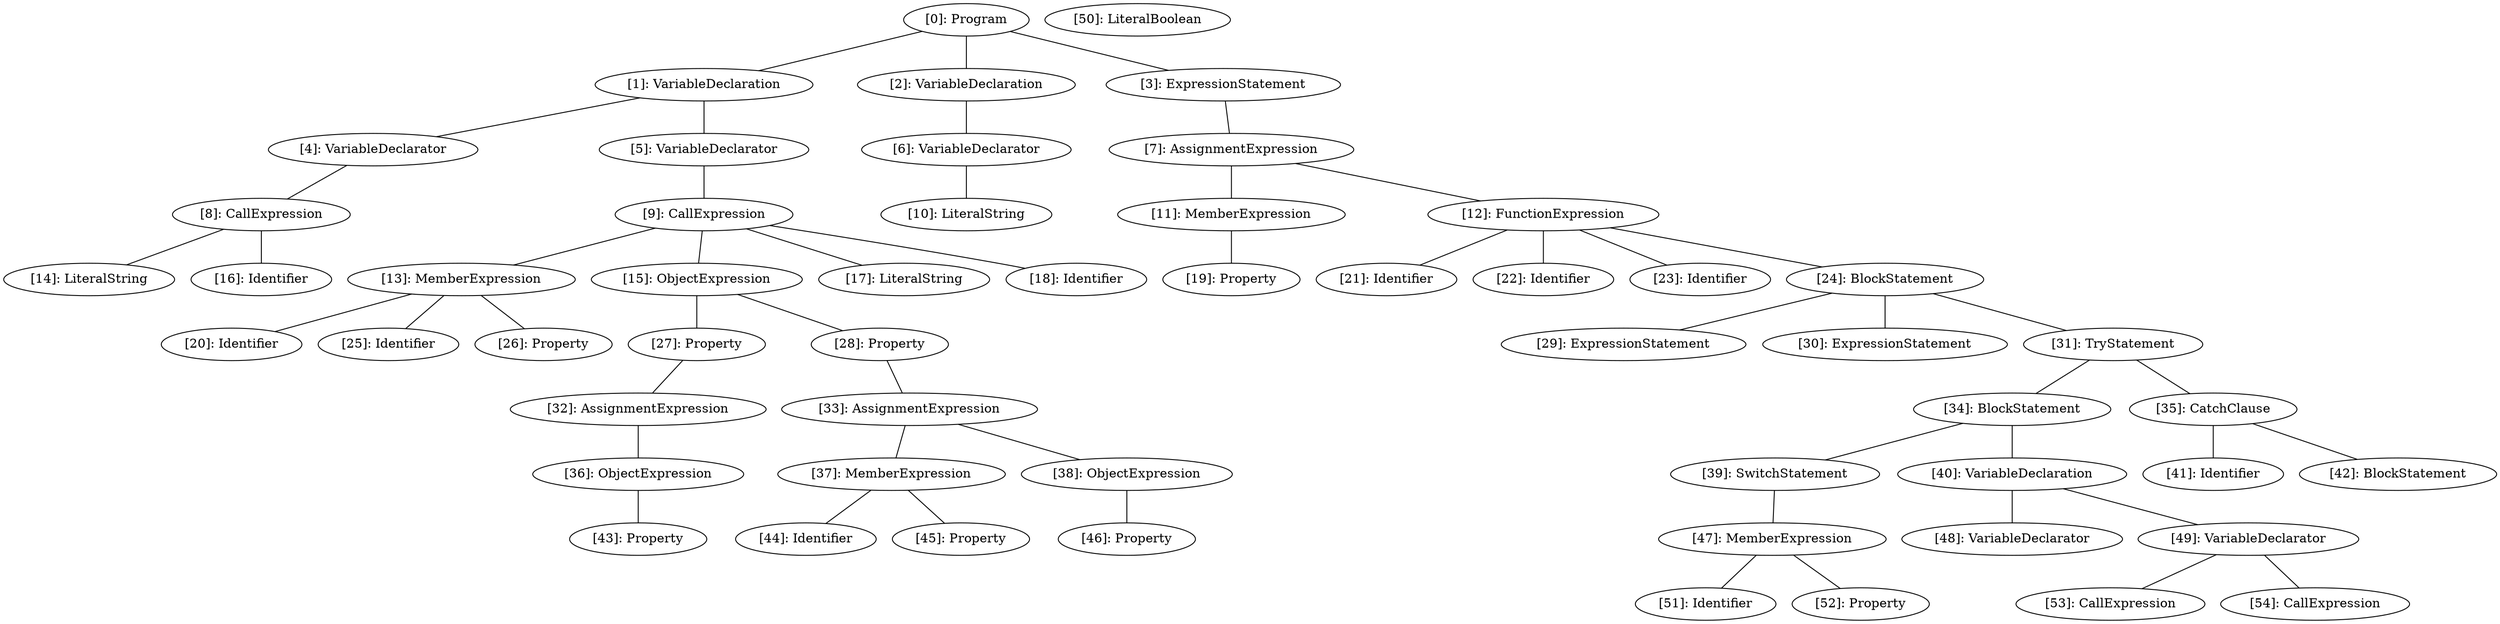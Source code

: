 // Result
graph {
	0 [label="[0]: Program"]
	1 [label="[1]: VariableDeclaration"]
	2 [label="[2]: VariableDeclaration"]
	3 [label="[3]: ExpressionStatement"]
	4 [label="[4]: VariableDeclarator"]
	5 [label="[5]: VariableDeclarator"]
	6 [label="[6]: VariableDeclarator"]
	7 [label="[7]: AssignmentExpression"]
	8 [label="[8]: CallExpression"]
	9 [label="[9]: CallExpression"]
	10 [label="[10]: LiteralString"]
	11 [label="[11]: MemberExpression"]
	12 [label="[12]: FunctionExpression"]
	13 [label="[13]: MemberExpression"]
	14 [label="[14]: LiteralString"]
	15 [label="[15]: ObjectExpression"]
	16 [label="[16]: Identifier"]
	17 [label="[17]: LiteralString"]
	18 [label="[18]: Identifier"]
	19 [label="[19]: Property"]
	20 [label="[20]: Identifier"]
	21 [label="[21]: Identifier"]
	22 [label="[22]: Identifier"]
	23 [label="[23]: Identifier"]
	24 [label="[24]: BlockStatement"]
	25 [label="[25]: Identifier"]
	26 [label="[26]: Property"]
	27 [label="[27]: Property"]
	28 [label="[28]: Property"]
	29 [label="[29]: ExpressionStatement"]
	30 [label="[30]: ExpressionStatement"]
	31 [label="[31]: TryStatement"]
	32 [label="[32]: AssignmentExpression"]
	33 [label="[33]: AssignmentExpression"]
	34 [label="[34]: BlockStatement"]
	35 [label="[35]: CatchClause"]
	36 [label="[36]: ObjectExpression"]
	37 [label="[37]: MemberExpression"]
	38 [label="[38]: ObjectExpression"]
	39 [label="[39]: SwitchStatement"]
	40 [label="[40]: VariableDeclaration"]
	41 [label="[41]: Identifier"]
	42 [label="[42]: BlockStatement"]
	43 [label="[43]: Property"]
	44 [label="[44]: Identifier"]
	45 [label="[45]: Property"]
	46 [label="[46]: Property"]
	47 [label="[47]: MemberExpression"]
	48 [label="[48]: VariableDeclarator"]
	49 [label="[49]: VariableDeclarator"]
	50 [label="[50]: LiteralBoolean"]
	51 [label="[51]: Identifier"]
	52 [label="[52]: Property"]
	53 [label="[53]: CallExpression"]
	54 [label="[54]: CallExpression"]
	0 -- 1
	0 -- 2
	0 -- 3
	1 -- 4
	1 -- 5
	2 -- 6
	3 -- 7
	4 -- 8
	5 -- 9
	6 -- 10
	7 -- 11
	7 -- 12
	8 -- 14
	8 -- 16
	9 -- 13
	9 -- 15
	9 -- 17
	9 -- 18
	11 -- 19
	12 -- 21
	12 -- 22
	12 -- 23
	12 -- 24
	13 -- 20
	13 -- 25
	13 -- 26
	15 -- 27
	15 -- 28
	24 -- 29
	24 -- 30
	24 -- 31
	27 -- 32
	28 -- 33
	31 -- 34
	31 -- 35
	32 -- 36
	33 -- 37
	33 -- 38
	34 -- 39
	34 -- 40
	35 -- 41
	35 -- 42
	36 -- 43
	37 -- 44
	37 -- 45
	38 -- 46
	39 -- 47
	40 -- 48
	40 -- 49
	47 -- 51
	47 -- 52
	49 -- 53
	49 -- 54
}
